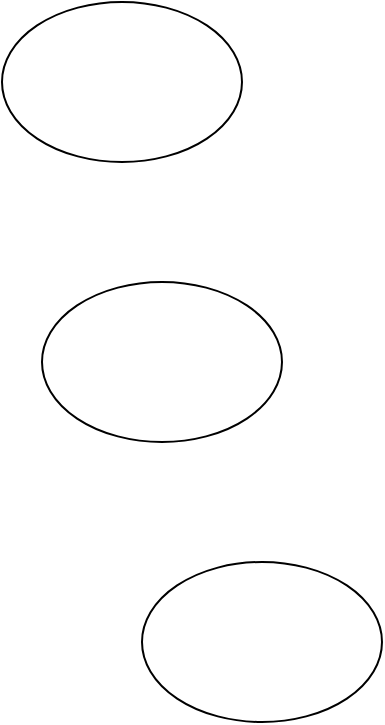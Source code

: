 <mxfile>
    <diagram id="nmQWLT1udU3DRYjkA7HG" name="Page-1">
        <mxGraphModel dx="681" dy="679" grid="1" gridSize="10" guides="1" tooltips="1" connect="1" arrows="1" fold="1" page="1" pageScale="1" pageWidth="827" pageHeight="1169" math="0" shadow="0">
            <root>
                <mxCell id="0"/>
                <mxCell id="1" parent="0"/>
                <mxCell id="2" value="" style="ellipse;whiteSpace=wrap;html=1;" vertex="1" parent="1">
                    <mxGeometry x="360" y="200" width="120" height="80" as="geometry"/>
                </mxCell>
                <mxCell id="3" value="" style="ellipse;whiteSpace=wrap;html=1;" vertex="1" parent="1">
                    <mxGeometry x="380" y="340" width="120" height="80" as="geometry"/>
                </mxCell>
                <mxCell id="4" value="" style="ellipse;whiteSpace=wrap;html=1;" vertex="1" parent="1">
                    <mxGeometry x="430" y="480" width="120" height="80" as="geometry"/>
                </mxCell>
            </root>
        </mxGraphModel>
    </diagram>
</mxfile>